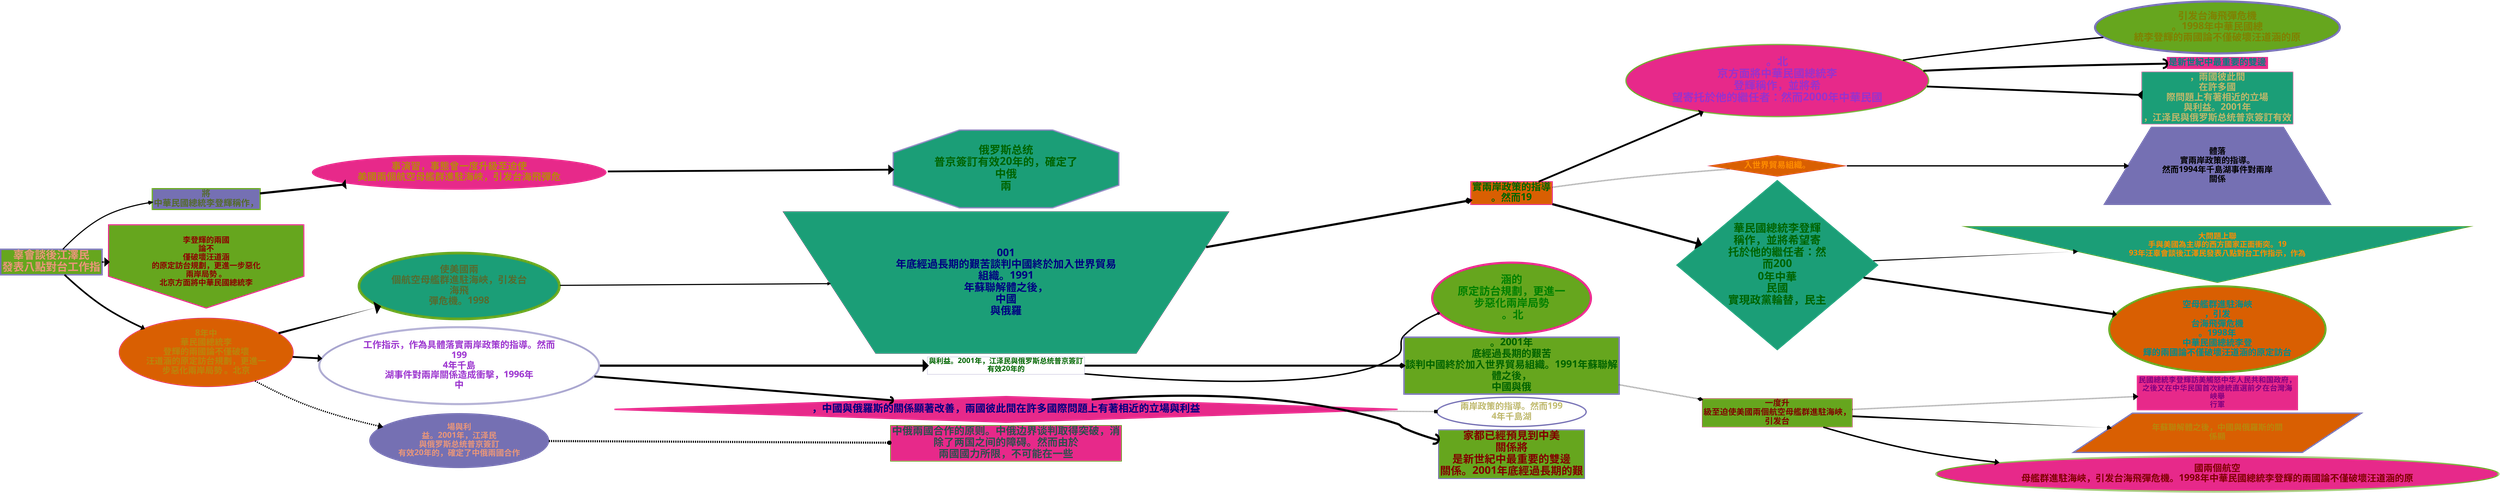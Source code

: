 strict digraph "" {
	graph [bb="0,0,13705,2667.7",
		bgcolor=transparent,
		colorscheme=dark25,
		labeljust=l,
		overlap=false,
		rankdir=LR,
		sep="+25,25"
	];
	node [fontname="ZCOOL XiaoWei Bold",
		label="\N"
	];
	"辜會談後江澤民
發表八點對台工作指"	[color=3,
		colorscheme=dark25,
		fillcolor=5,
		fontcolor="#E9967A",
		fontsize=60,
		height=1.9444,
		label="辜會談後江澤民
發表八點對台工作指",
		penwidth=8,
		pos="278.5,1251.9",
		shape=box,
		style=filled,
		width=7.7361];
	"將
中華民國總統李登輝稱作，"	[color=5,
		colorscheme=dark25,
		fillcolor=3,
		fontcolor="#556B2F",
		fontsize=48,
		height=1.5833,
		label="將
中華民國總統李登輝稱作，",
		penwidth=7,
		pos="1130.5,1597.9",
		shape=box,
		style=filled,
		width=8.2361];
	"辜會談後江澤民
發表八點對台工作指" -> "將
中華民國總統李登輝稱作，"	[arrowhead=vee,
		arrowsize=2,
		color=3,
		penwidth=6,
		pos="e,833.75,1580.5 341.77,1322 400.27,1383.1 493.52,1468.7 593,1513.9 661.38,1544.9 739.13,1564.7 813.81,1577.3",
		style=bold];
	"李登輝的兩國
論不
僅破壞汪道涵
的原定訪台規劃，更進一步惡化
兩岸局勢 。
北京方面將中華民國總統李"	[color=4,
		colorscheme=dark25,
		fillcolor=5,
		fontcolor="#8B0000",
		fontsize=43,
		height=7.0408,
		label="李登輝的兩國
論不
僅破壞汪道涵
的原定訪台規劃，更進一步惡化
兩岸局勢 。
北京方面將中華民國總統李",
		penwidth=6,
		pos="1130.5,1251.9",
		shape=invhouse,
		style=filled,
		width=14.931];
	"辜會談後江澤民
發表八點對台工作指" -> "李登輝的兩國
論不
僅破壞汪道涵
的原定訪台規劃，更進一步惡化
兩岸局勢 。
北京方面將中華民國總統李"	[arrowhead=normal,
		arrowsize=1.75,
		color=4,
		penwidth=10,
		pos="e,592.95,1251.9 557.24,1251.9 563.21,1251.9 569.22,1251.9 575.26,1251.9",
		style=tapered];
	"8年中
華民國總統李
登輝的兩國論不僅破壞
汪道涵的原定訪台規劃，更進一
步惡化兩岸局勢 。北京"	[color=4,
		colorscheme=dark25,
		fillcolor=2,
		fontcolor="#B8860B",
		fontsize=47,
		height=5.264,
		label="8年中
華民國總統李
登輝的兩國論不僅破壞
汪道涵的原定訪台規劃，更進一
步惡化兩岸局勢 。北京",
		penwidth=3,
		peripheries=1,
		pos="1130.5,754.85",
		shape=ellipse,
		style=filled,
		width=13.317];
	"辜會談後江澤民
發表八點對台工作指" -> "8年中
華民國總統李
登輝的兩國論不僅破壞
汪道涵的原定訪台規劃，更進一
步惡化兩岸局勢 。北京"	[arrowhead=normal,
		arrowsize=1,
		color=4,
		penwidth=9,
		pos="e,787.25,887.4 351.24,1181.7 411.99,1124.9 503.3,1045.4 593,989.85 650.68,954.13 714.74,921.07 777.93,891.7",
		style=solid];
	"事演習，事態曾一度升級至迫使
美國兩個航空母艦群進駐海峽，引发台海飛彈危"	[color=3,
		colorscheme=dark25,
		fillcolor=4,
		fontcolor="#B8860B",
		fontsize=53,
		height=2.6578,
		label="事演習，事態曾一度升級至迫使
美國兩個航空母艦群進駐海峽，引发台海飛彈危",
		penwidth=0,
		peripheries=3,
		pos="2514.6,1742.9",
		shape=ellipse,
		style=filled,
		width=22.516];
	"將
中華民國總統李登輝稱作，" -> "事演習，事態曾一度升級至迫使
美國兩個航空母艦群進駐海峽，引发台海飛彈危"	[arrowhead=inv,
		arrowsize=1.25,
		color=5,
		penwidth=12,
		pos="e,1908.3,1679.3 1427.2,1628.9 1564.3,1643.3 1732.6,1660.9 1895.5,1678",
		style=solid];
	"使美國兩
個航空母艦群進駐海峽，引发台
海飛
彈危機。1998"	[color=5,
		colorscheme=dark25,
		fillcolor=1,
		fontcolor="#556B2F",
		fontsize=53,
		height=4.9363,
		label="使美國兩
個航空母艦群進駐海峽，引发台
海飛
彈危機。1998",
		penwidth=7,
		peripheries=3,
		pos="2514.6,1112.9",
		shape=ellipse,
		style=filled,
		width=15.189];
	"8年中
華民國總統李
登輝的兩國論不僅破壞
汪道涵的原定訪台規劃，更進一
步惡化兩岸局勢 。北京" -> "使美國兩
個航空母艦群進駐海峽，引发台
海飛
彈危機。1998"	[arrowhead=normal,
		arrowsize=2,
		color=4,
		penwidth=12,
		pos="e,2086.4,1002.2 1532.2,858.64 1699.6,902.01 1894.8,952.57 2066.8,997.12",
		style=tapered];
	"工作指示，作為具體落實兩岸政策的指導。然而
199
4年千島
湖事件對兩岸關係造成衝擊，1996年
中"	[color=3,
		colorscheme=dark25,
		fillcolor=1,
		fontcolor="#9932CC",
		fontsize=50,
		height=5.7809,
		label="工作指示，作為具體落實兩岸政策的指導。然而
199
4年千島
湖事件對兩岸關係造成衝擊，1996年
中",
		penwidth=2,
		peripheries=3,
		pos="2514.6,681.85",
		shape=ellipse,
		width=21.278];
	"8年中
華民國總統李
登輝的兩國論不僅破壞
汪道涵的原定訪台規劃，更進一
步惡化兩岸局勢 。北京" -> "工作指示，作為具體落實兩岸政策的指導。然而
199
4年千島
湖事件對兩岸關係造成衝擊，1996年
中"	[arrowhead=normal,
		arrowsize=1.25,
		color=4,
		penwidth=10,
		pos="e,1762.5,721.53 1606.2,729.78 1652.9,727.31 1701.1,724.77 1749.7,722.2",
		style=solid];
	"場與利
益。2001年，江泽民
與俄罗斯总统普京簽訂
有效20年的，確定了中俄兩國合作"	[color=3,
		colorscheme=dark25,
		fillcolor=3,
		fontcolor="#E9967A",
		fontsize=44,
		height=4.0395,
		label="場與利
益。2001年，江泽民
與俄罗斯总统普京簽訂
有效20年的，確定了中俄兩國合作",
		penwidth=4,
		peripheries=2,
		pos="2514.6,274.85",
		shape=ellipse,
		style=filled,
		width=13.585];
	"8年中
華民國總統李
登輝的兩國論不僅破壞
汪道涵的原定訪台規劃，更進一
步惡化兩岸局勢 。北京" -> "場與利
益。2001年，江泽民
與俄罗斯总统普京簽訂
有效20年的，確定了中俄兩國合作"	[arrowhead=normal,
		arrowsize=1.75,
		color=5,
		penwidth=8,
		pos="e,2099.8,352.02 1405.5,599.37 1498.2,551.31 1603.7,501.45 1704.1,464.85 1824.4,420.98 1958.5,384.7 2082.4,356.02",
		style=dashed];
	"俄罗斯总统
普京簽訂有效20年的，確定了
中俄
兩"	[color=3,
		colorscheme=dark25,
		fillcolor=1,
		fontcolor="#006400",
		fontsize=60,
		height=5.8939,
		label="俄罗斯总统
普京簽訂有效20年的，確定了
中俄
兩",
		penwidth=3,
		peripheries=2,
		pos="5515.2,1761.9",
		shape=polygon,
		sides=8,
		style=filled,
		width=17.183];
	"事演習，事態曾一度升級至迫使
美國兩個航空母艦群進駐海峽，引发台海飛彈危" -> "俄罗斯总统
普京簽訂有效20年的，確定了
中俄
兩"	[arrowhead=normal,
		arrowsize=2,
		color=3,
		penwidth=10,
		pos="e,4896.6,1757.9 3324.1,1748 3811.4,1751.1 4423.4,1754.9 4876.5,1757.8",
		style=solid];
	"001
年底經過長期的艱苦談判中國終於加入世界貿易
組織。1991
年蘇聯解體之後，
中國
與俄羅"	[color=4,
		colorscheme=dark25,
		fillcolor=1,
		fontcolor="#000080",
		fontsize=58,
		height=10.889,
		label="001
年底經過長期的艱苦談判中國終於加入世界貿易
組織。1991
年蘇聯解體之後，
中國
與俄羅",
		penwidth=1,
		pos="5515.2,1139.9",
		shape=invtrapezium,
		style=filled,
		width=34.139];
	"使美國兩
個航空母艦群進駐海峽，引发台
海飛
彈危機。1998" -> "001
年底經過長期的艱苦談判中國終於加入世界貿易
組織。1991
年蘇聯解體之後，
中國
與俄羅"	[arrowhead=normal,
		arrowsize=1,
		color=5,
		penwidth=6,
		pos="e,4547.4,1131.1 3061.3,1117.8 3472.5,1121.5 4047.4,1126.6 4537.3,1131.1",
		style=solid];
	"與利益。2001年，江泽民與俄罗斯总统普京簽訂
有效20年的"	[color=3,
		colorscheme=dark25,
		fillcolor=1,
		fontcolor="#006400",
		fontsize=40,
		height=1.3333,
		label="與利益。2001年，江泽民與俄罗斯总统普京簽訂
有效20年的",
		penwidth=1,
		pos="5515.2,681.85",
		shape=box,
		width=11.972];
	"工作指示，作為具體落實兩岸政策的指導。然而
199
4年千島
湖事件對兩岸關係造成衝擊，1996年
中" -> "與利益。2001年，江泽民與俄罗斯总统普京簽訂
有效20年的"	[arrowhead=normal,
		arrowsize=2,
		color=5,
		penwidth=12,
		pos="e,5084,681.85 3281,681.85 3845,681.85 4592.8,681.85 5063.9,681.85",
		style=solid];
	，中國與俄羅斯的關係顯著改善，兩國彼此間在許多國際問題上有著相近的立場與利益	[color=4,
		colorscheme=dark25,
		fillcolor=4,
		fontcolor="#000080",
		fontsize=56,
		height=1.9444,
		label=，中國與俄羅斯的關係顯著改善，兩國彼此間在許多國際問題上有著相近的立場與利益,
		penwidth=8,
		pos="5515.2,443.85",
		shape=diamond,
		style=filled,
		width=59.833];
	"工作指示，作為具體落實兩岸政策的指導。然而
199
4年千島
湖事件對兩岸關係造成衝擊，1996年
中" -> ，中國與俄羅斯的關係顯著改善，兩國彼此間在許多國際問題上有著相近的立場與利益	[arrowhead=curve,
		arrowsize=1.25,
		color=3,
		penwidth=11,
		pos="e,4888.7,493.5 3250.1,623.56 3748.1,584.03 4399.8,532.3 4876.1,494.5",
		style=solid];
	"中俄兩國合作的原则。中俄边界谈判取得突破，消
除了两国之间的障碍。然而由於
兩國國力所限，不可能在一些"	[color=5,
		colorscheme=dark25,
		fillcolor=4,
		fontcolor="#2F4F4F",
		fontsize=57,
		height=2.7361,
		label="中俄兩國合作的原则。中俄边界谈判取得突破，消
除了两国之间的障碍。然而由於
兩國國力所限，不可能在一些",
		penwidth=4,
		pos="5515.2,256.85",
		shape=box,
		style=filled,
		width=17.653];
	"場與利
益。2001年，江泽民
與俄罗斯总统普京簽訂
有效20年的，確定了中俄兩國合作" -> "中俄兩國合作的原则。中俄边界谈判取得突破，消
除了两国之间的障碍。然而由於
兩國國力所限，不可能在一些"	[arrowhead=dot,
		arrowsize=1.5,
		color=5,
		penwidth=12,
		pos="e,4879.5,260.66 3003.7,271.92 3511,268.88 4307.6,264.1 4867.2,260.74",
		style=dashed];
	"實兩岸政策的指導
。然而19"	[color=4,
		colorscheme=dark25,
		fillcolor=2,
		fontcolor="#006400",
		fontsize=54,
		height=1.75,
		label="實兩岸政策的指導
。然而19",
		penwidth=5,
		pos="8295.2,1623.9",
		shape=box,
		style=filled,
		width=6.2361];
	"001
年底經過長期的艱苦談判中國終於加入世界貿易
組織。1991
年蘇聯解體之後，
中國
與俄羅" -> "實兩岸政策的指導
。然而19"	[arrowhead=open,
		arrowsize=2,
		color=4,
		penwidth=12,
		pos="e,8070.6,1584.9 6613.6,1331.1 7142,1423.1 7729.3,1525.4 8050.8,1581.4",
		style=bold];
	"涵的
原定訪台規劃，更進一
步惡化兩岸局勢
 。北"	[color=4,
		colorscheme=dark25,
		fillcolor=5,
		fontcolor="#008000",
		fontsize=59,
		height=5.3751,
		label="涵的
原定訪台規劃，更進一
步惡化兩岸局勢
 。北",
		penwidth=8,
		peripheries=2,
		pos="8295.2,1049.9",
		shape=ellipse,
		style=filled,
		width=12.073];
	"與利益。2001年，江泽民與俄罗斯总统普京簽訂
有效20年的" -> "涵的
原定訪台規劃，更進一
步惡化兩岸局勢
 。北"	[arrowhead=dot,
		arrowsize=1,
		color=3,
		penwidth=8,
		pos="e,7898.6,970.59 5946.4,636.85 6495.6,588.78 7406.4,543.55 7669.2,738.85 7710.1,769.29 7669.3,811.57 7705.2,847.85 7756.8,900.05 \
7822.5,938.77 7891.1,967.49",
		style=solid];
	"。2001年
底經過長期的艱苦
談判中國終於加入世界貿易組織。1991年蘇聯解
體之後，
中國與俄"	[color=3,
		colorscheme=dark25,
		fillcolor=5,
		fontcolor="#006400",
		fontsize=55,
		height=4.3472,
		label="。2001年
底經過長期的艱苦
談判中國終於加入世界貿易組織。1991年蘇聯解
體之後，
中國與俄",
		penwidth=8,
		pos="8295.2,681.85",
		shape=box,
		style=filled,
		width=16.389];
	"與利益。2001年，江泽民與俄罗斯总统普京簽訂
有效20年的" -> "。2001年
底經過長期的艱苦
談判中國終於加入世界貿易組織。1991年蘇聯解
體之後，
中國與俄"	[arrowhead=vee,
		arrowsize=1.75,
		color=4,
		penwidth=11,
		pos="e,7705.2,681.85 5946.4,681.85 6413,681.85 7161.2,681.85 7687.3,681.85",
		style=solid];
	"兩岸政策的指導。然而199
4年千島湖"	[color=3,
		colorscheme=dark25,
		fillcolor=1,
		fontcolor="#BDB76B",
		fontsize=48,
		height=2.2392,
		label="兩岸政策的指導。然而199
4年千島湖",
		penwidth=7,
		peripheries=1,
		pos="8295.2,426.85",
		shape=ellipse,
		width=11.353];
	，中國與俄羅斯的關係顯著改善，兩國彼此間在許多國際問題上有著相近的立場與利益 -> "兩岸政策的指導。然而199
4年千島湖"	[arrowhead=box,
		arrowsize=1.5,
		color=3,
		penwidth=7,
		pos="e,7886.6,429.35 7328.4,432.76 7528.7,431.54 7715.9,430.39 7871.2,429.44",
		style=dotted];
	"家都已經預見到中美
關係將
是新世紀中最重要的雙邊
關係。2001年底經過長期的艱"	[color=3,
		colorscheme=dark25,
		fillcolor=5,
		fontcolor="#800000",
		fontsize=59,
		height=3.7222,
		label="家都已經預見到中美
關係將
是新世紀中最重要的雙邊
關係。2001年底經過長期的艱",
		penwidth=5,
		pos="8295.2,193.85",
		shape=box,
		style=filled,
		width=11.111];
	，中國與俄羅斯的關係顯著改善，兩國彼此間在許多國際問題上有著相近的立場與利益 -> "家都已經預見到中美
關係將
是新世紀中最重要的雙邊
關係。2001年底經過長期的艱"	[arrowhead=curve,
		arrowsize=1.75,
		color=4,
		penwidth=12,
		pos="e,7894.9,267.46 5933.3,500.3 6377.4,544.1 7093.9,567.56 7669.2,363.85 7688,357.18 7687.1,345.39 7705.2,336.85 7759.3,311.31 7818.5,\
290.05 7877.8,272.45",
		style=solid];
	"。北
京方面將中華民國總統李
登輝稱作，並將希
望寄托於他的繼任者：然而2000年中華民國"	[color=5,
		colorscheme=dark25,
		fillcolor=4,
		fontcolor="#9932CC",
		fontsize=60,
		height=5.4537,
		label="。北
京方面將中華民國總統李
登輝稱作，並將希
望寄托於他的繼任者：然而2000年中華民國",
		penwidth=3,
		peripheries=2,
		pos="9751.8,2243.9",
		shape=ellipse,
		style=filled,
		width=23.072];
	"實兩岸政策的指導
。然而19" -> "。北
京方面將中華民國總統李
登輝稱作，並將希
望寄托於他的繼任者：然而2000年中華民國"	[arrowhead=normal,
		arrowsize=1.25,
		color=5,
		penwidth=10,
		pos="e,9348.1,2072.2 8444,1686.9 8651.6,1775.3 9037.4,1939.8 9336.2,2067.1",
		style=solid];
	入世界貿易組織。	[color=4,
		colorscheme=dark25,
		fillcolor=2,
		fontcolor="#FF8C00",
		fontsize=46,
		height=1.6389,
		label=入世界貿易組織。,
		penwidth=1,
		pos="9751.8,1773.9",
		shape=diamond,
		style=filled,
		width=10.639];
	"實兩岸政策的指導
。然而19" -> 入世界貿易組織。	[arrowhead=none,
		arrowsize=1,
		color=4,
		penwidth=8,
		pos="8519.7,1655.9 8638.7,1672.2 8787.7,1691.6 8921.2,1705.9 9110.2,1726 9323.9,1743.4 9487.1,1755.5",
		style=dotted];
	"華民國總統李登輝
稱作，並將希望寄
托於他的繼任者：然
而200
0年中華
民國
實現政黨輪替，民主"	[color=5,
		colorscheme=dark25,
		fillcolor=1,
		fontcolor="#006400",
		fontsize=60,
		height=13.056,
		label="華民國總統李登輝
稱作，並將希望寄
托於他的繼任者：然
而200
0年中華
民國
實現政黨輪替，民主",
		penwidth=0,
		pos="9751.8,1226.9",
		shape=diamond,
		style=filled,
		width=15.472];
	"實兩岸政策的指導
。然而19" -> "華民國總統李登輝
稱作，並將希望寄
托於他的繼任者：然
而200
0年中華
民國
實現政黨輪替，民主"	[arrowhead=normal,
		arrowsize=2,
		color=4,
		penwidth=12,
		pos="e,9330.7,1341.5 8519.9,1562.8 8729.9,1505.5 9050.1,1418.1 9311.2,1346.8",
		style=solid];
	"引发台海飛彈危機
。1998年中華民國總
統李登輝的兩國論不僅破壞汪道涵的原"	[color=3,
		colorscheme=dark25,
		fillcolor=5,
		fontcolor="#808000",
		fontsize=54,
		height=3.856,
		label="引发台海飛彈危機
。1998年中華民國總
統李登輝的兩國論不僅破壞汪道涵的原",
		penwidth=4,
		peripheries=3,
		pos="12162,2528.9",
		shape=ellipse,
		style=filled,
		width=18.587];
	"。北
京方面將中華民國總統李
登輝稱作，並將希
望寄托於他的繼任者：然而2000年中華民國" -> "引发台海飛彈危機
。1998年中華民國總
統李登輝的兩國論不僅破壞汪道涵的原"	[arrowhead=none,
		arrowsize=2,
		color=3,
		penwidth=8,
		pos="10434,2355.7 10497,2364.7 10559,2373.3 10618,2380.9 10921,2419.2 11257,2452.6 11539,2477.9",
		style=solid];
	是新世紀中最重要的雙邊	[color=4,
		colorscheme=dark25,
		fillcolor=4,
		fontcolor="#008080",
		fontsize=49,
		height=0.86111,
		label=是新世紀中最重要的雙邊,
		penwidth=4,
		pos="12162,2340.9",
		shape=box,
		style=filled,
		width=7.6806];
	"。北
京方面將中華民國總統李
登輝稱作，並將希
望寄托於他的繼任者：然而2000年中華民國" -> 是新世紀中最重要的雙邊	[arrowhead=curve,
		arrowsize=1.75,
		color=4,
		penwidth=11,
		pos="e,11885,2337 10551,2297.6 10574,2298.7 10596,2299.8 10618,2300.9 11053,2320.8 11557,2331.5 11867,2336.7",
		style=solid];
	"，兩國彼此間
在許多國
際問題上有著相近的立場
與利益。2001年
，江泽民與俄罗斯总统普京簽訂有效"	[color=4,
		colorscheme=dark25,
		fillcolor=1,
		fontcolor="#BDB76B",
		fontsize=51,
		height=4,
		label="，兩國彼此間
在許多國
際問題上有著相近的立場
與利益。2001年
，江泽民與俄罗斯总统普京簽訂有效",
		penwidth=2,
		pos="12162,2147.9",
		shape=box,
		style=filled,
		width=11.569];
	"。北
京方面將中華民國總統李
登輝稱作，並將希
望寄托於他的繼任者：然而2000年中華民國" -> "，兩國彼此間
在許多國
際問題上有著相近的立場
與利益。2001年
，江泽民與俄罗斯总统普京簽訂有效"	[arrowhead=inv,
		arrowsize=1.75,
		color=4,
		penwidth=10,
		pos="e,11745,2164.4 10571,2211.2 10959,2195.8 11406,2177.9 11727,2165.1",
		style=solid];
	"體落
實兩岸政策的指導。
然而1994年千島湖事件對兩岸
關係"	[color=3,
		colorscheme=dark25,
		fillcolor=3,
		fontcolor="#000000",
		fontsize=46,
		height=5.8889,
		label="體落
實兩岸政策的指導。
然而1994年千島湖事件對兩岸
關係",
		penwidth=7,
		pos="12162,1773.9",
		shape=trapezium,
		style=filled,
		width=17.278];
	入世界貿易組織。 -> "體落
實兩岸政策的指導。
然而1994年千島湖事件對兩岸
關係"	[arrowhead=normal,
		arrowsize=1.75,
		color=3,
		penwidth=7,
		pos="e,11669,1773.9 10135,1773.9 10545,1773.9 11198,1773.9 11651,1773.9",
		style=solid];
	"大問題上聯
手與美國為主導的西方國家正面衝突。19
93年汪辜會談後江澤民發表八點對台工作指示，作為"	[color=5,
		colorscheme=dark25,
		fillcolor=1,
		fontcolor="#FF8C00",
		fontsize=42,
		height=5.7354,
		label="大問題上聯
手與美國為主導的西方國家正面衝突。19
93年汪辜會談後江澤民發表八點對台工作指示，作為",
		penwidth=3,
		pos="12162,1337.9",
		shape=invtriangle,
		style=filled,
		width=38.773];
	"華民國總統李登輝
稱作，並將希望寄
托於他的繼任者：然
而200
0年中華
民國
實現政黨輪替，民主" -> "大問題上聯
手與美國為主導的西方國家正面衝突。19
93年汪辜會談後江澤民發表八點對台工作指示，作為"	[arrowhead=normal,
		arrowsize=1.75,
		color=5,
		penwidth=6,
		pos="e,11391,1302.4 10280,1251.2 10600,1265.9 11015,1285 11373,1301.6",
		style=tapered];
	"空母艦群進駐海峽
，引发
台海飛彈危機
。1998年
中華民國總統李登
輝的兩國論不僅破壞汪道涵的原定訪台"	[color=5,
		colorscheme=dark25,
		fillcolor=2,
		fontcolor="#008B8B",
		fontsize=48,
		height=6.5144,
		label="空母艦群進駐海峽
，引发
台海飛彈危機
。1998年
中華民國總統李登
輝的兩國論不僅破壞汪道涵的原定訪台",
		penwidth=7,
		peripheries=2,
		pos="12162,878.85",
		shape=ellipse,
		style=filled,
		width=16.473];
	"華民國總統李登輝
稱作，並將希望寄
托於他的繼任者：然
而200
0年中華
民國
實現政黨輪替，民主" -> "空母艦群進駐海峽
，引发
台海飛彈危機
。1998年
中華民國總統李登
輝的兩國論不僅破壞汪道涵的原定訪台"	[arrowhead=normal,
		arrowsize=1,
		color=3,
		penwidth=11,
		pos="e,11604,959.25 10228,1158.2 10620,1101.5 11178,1020.8 11594,960.71",
		style=solid];
	"一度升
級至迫使美國兩個航空母艦群進駐海峽，
引发台"	[color=4,
		colorscheme=dark25,
		fillcolor=5,
		fontcolor="#800000",
		fontsize=45,
		height=2.1944,
		label="一度升
級至迫使美國兩個航空母艦群進駐海峽，
引发台",
		penwidth=2,
		pos="9751.8,421.85",
		shape=box,
		style=filled,
		width=11.486];
	"。2001年
底經過長期的艱苦
談判中國終於加入世界貿易組織。1991年蘇聯解
體之後，
中國與俄" -> "一度升
級至迫使美國兩個航空母艦群進駐海峽，
引发台"	[arrowhead=diamond,
		arrowsize=1.75,
		color=4,
		penwidth=8,
		pos="e,9338.3,495.59 8885.2,576.57 9029.7,550.74 9181.8,523.55 9317.5,499.3",
		style=dotted];
	"民國總統李登輝訪美觸怒中华人民共和国政府，
之後又在中华民国首次總統直選前夕在台灣海
峽舉
\
行軍"	[color=4,
		colorscheme=dark25,
		fillcolor=4,
		fontcolor="#800080",
		fontsize=41,
		height=2.6111,
		label="民國總統李登輝訪美觸怒中华人民共和国政府，
之後又在中华民国首次總統直選前夕在台灣海
峽舉
\
行軍",
		penwidth=4,
		pos="12162,531.85",
		shape=box,
		style=filled,
		width=12.264];
	"一度升
級至迫使美國兩個航空母艦群進駐海峽，
引发台" -> "民國總統李登輝訪美觸怒中华人民共和国政府，
之後又在中华民国首次總統直選前夕在台灣海
峽舉
\
行軍"	[arrowhead=normal,
		arrowsize=1.75,
		color=4,
		penwidth=8,
		pos="e,11720,511.73 10165,440.7 10593,460.22 11259,490.66 11702,510.92",
		style=dotted];
	"年蘇聯解體之後，中國與俄羅斯的關
係顯"	[color=3,
		colorscheme=dark25,
		fillcolor=2,
		fontcolor="#B8860B",
		fontsize=45,
		height=3,
		label="年蘇聯解體之後，中國與俄羅斯的關
係顯",
		penwidth=7,
		pos="12162,311.85",
		shape=parallelogram,
		style=filled,
		width=21.225];
	"一度升
級至迫使美國兩個航空母艦群進駐海峽，
引发台" -> "年蘇聯解體之後，中國與俄羅斯的關
係顯"	[arrowhead=halfopen,
		arrowsize=1.25,
		color=4,
		penwidth=10,
		pos="e,11591,337.86 10165,403.01 10555,385.22 11142,358.39 11579,338.43",
		style=tapered];
	"國兩個航空
母艦群進駐海峽，引发台海飛彈危機。1998年中華民國總統李登輝的兩國論不僅破壞汪道涵的原"	[color=5,
		colorscheme=dark25,
		fillcolor=4,
		fontcolor="#800000",
		fontsize=51,
		height=2.5792,
		label="國兩個航空
母艦群進駐海峽，引发台海飛彈危機。1998年中華民國總統李登輝的兩國論不僅破壞汪道涵的原",
		penwidth=2,
		peripheries=3,
		pos="12162,92.853",
		shape=ellipse,
		style=filled,
		width=42.865];
	"一度升
級至迫使美國兩個航空母艦群進駐海峽，
引发台" -> "國兩個航空
母艦群進駐海峽，引发台海飛彈危機。1998年中華民國總統李登輝的兩國論不僅破壞汪道涵的原"	[arrowhead=normal,
		arrowsize=1.5,
		color=5,
		penwidth=8,
		pos="e,10953,150.61 10003,342.73 10174,291.86 10408,229.09 10618,194.85 10722,178.03 10830,163.97 10938,152.21",
		style=solid];
}
